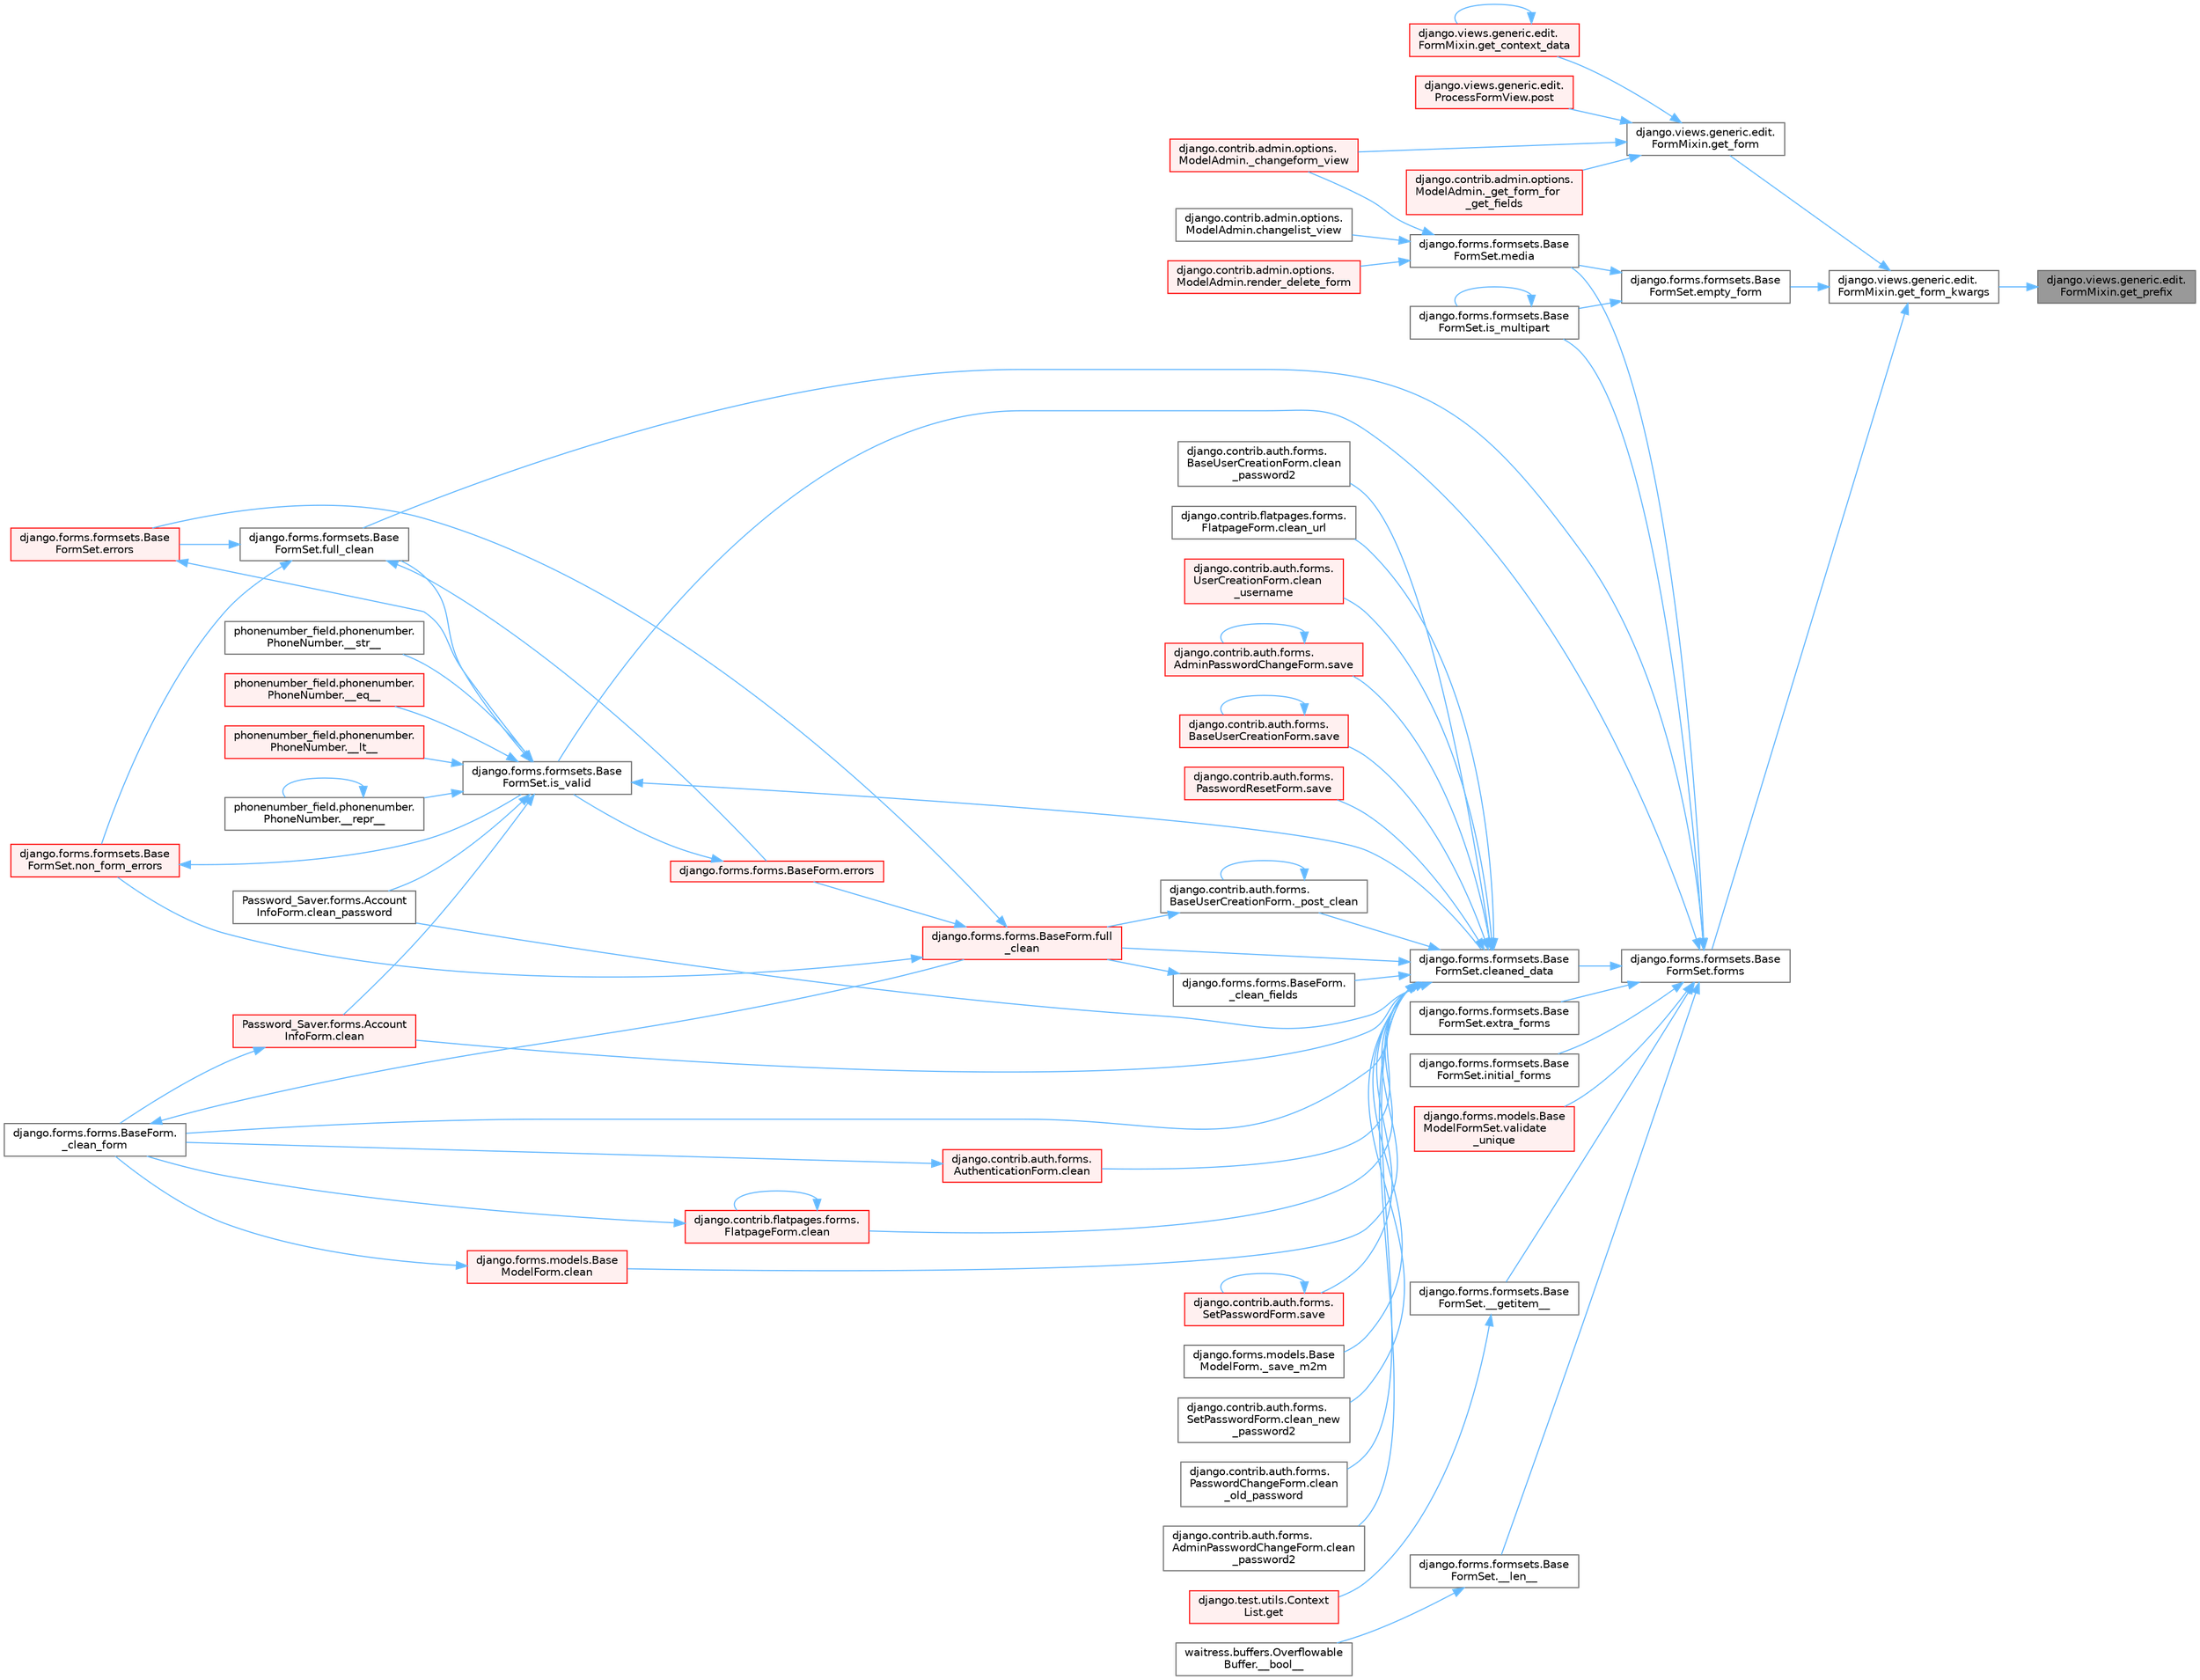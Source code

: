 digraph "django.views.generic.edit.FormMixin.get_prefix"
{
 // LATEX_PDF_SIZE
  bgcolor="transparent";
  edge [fontname=Helvetica,fontsize=10,labelfontname=Helvetica,labelfontsize=10];
  node [fontname=Helvetica,fontsize=10,shape=box,height=0.2,width=0.4];
  rankdir="RL";
  Node1 [id="Node000001",label="django.views.generic.edit.\lFormMixin.get_prefix",height=0.2,width=0.4,color="gray40", fillcolor="grey60", style="filled", fontcolor="black",tooltip=" "];
  Node1 -> Node2 [id="edge1_Node000001_Node000002",dir="back",color="steelblue1",style="solid",tooltip=" "];
  Node2 [id="Node000002",label="django.views.generic.edit.\lFormMixin.get_form_kwargs",height=0.2,width=0.4,color="grey40", fillcolor="white", style="filled",URL="$classdjango_1_1views_1_1generic_1_1edit_1_1_form_mixin.html#a7e8c141b6c4efa8727e7f06322969249",tooltip=" "];
  Node2 -> Node3 [id="edge2_Node000002_Node000003",dir="back",color="steelblue1",style="solid",tooltip=" "];
  Node3 [id="Node000003",label="django.forms.formsets.Base\lFormSet.empty_form",height=0.2,width=0.4,color="grey40", fillcolor="white", style="filled",URL="$classdjango_1_1forms_1_1formsets_1_1_base_form_set.html#a69a56ef37f740ee182c119cf62cf42a1",tooltip=" "];
  Node3 -> Node4 [id="edge3_Node000003_Node000004",dir="back",color="steelblue1",style="solid",tooltip=" "];
  Node4 [id="Node000004",label="django.forms.formsets.Base\lFormSet.is_multipart",height=0.2,width=0.4,color="grey40", fillcolor="white", style="filled",URL="$classdjango_1_1forms_1_1formsets_1_1_base_form_set.html#a70cb5455998cfb8556810d3215d617c8",tooltip=" "];
  Node4 -> Node4 [id="edge4_Node000004_Node000004",dir="back",color="steelblue1",style="solid",tooltip=" "];
  Node3 -> Node5 [id="edge5_Node000003_Node000005",dir="back",color="steelblue1",style="solid",tooltip=" "];
  Node5 [id="Node000005",label="django.forms.formsets.Base\lFormSet.media",height=0.2,width=0.4,color="grey40", fillcolor="white", style="filled",URL="$classdjango_1_1forms_1_1formsets_1_1_base_form_set.html#a6f8913e4888f6eb8afa928cf91e9c8f9",tooltip=" "];
  Node5 -> Node6 [id="edge6_Node000005_Node000006",dir="back",color="steelblue1",style="solid",tooltip=" "];
  Node6 [id="Node000006",label="django.contrib.admin.options.\lModelAdmin._changeform_view",height=0.2,width=0.4,color="red", fillcolor="#FFF0F0", style="filled",URL="$classdjango_1_1contrib_1_1admin_1_1options_1_1_model_admin.html#a06082f9f8128d66a16cda8098c673dae",tooltip=" "];
  Node5 -> Node10 [id="edge7_Node000005_Node000010",dir="back",color="steelblue1",style="solid",tooltip=" "];
  Node10 [id="Node000010",label="django.contrib.admin.options.\lModelAdmin.changelist_view",height=0.2,width=0.4,color="grey40", fillcolor="white", style="filled",URL="$classdjango_1_1contrib_1_1admin_1_1options_1_1_model_admin.html#af5f3d8010317ded7325e649561a4d909",tooltip=" "];
  Node5 -> Node11 [id="edge8_Node000005_Node000011",dir="back",color="steelblue1",style="solid",tooltip=" "];
  Node11 [id="Node000011",label="django.contrib.admin.options.\lModelAdmin.render_delete_form",height=0.2,width=0.4,color="red", fillcolor="#FFF0F0", style="filled",URL="$classdjango_1_1contrib_1_1admin_1_1options_1_1_model_admin.html#a027ffc94c0e782bdb539dab9e58d293f",tooltip=" "];
  Node2 -> Node14 [id="edge9_Node000002_Node000014",dir="back",color="steelblue1",style="solid",tooltip=" "];
  Node14 [id="Node000014",label="django.forms.formsets.Base\lFormSet.forms",height=0.2,width=0.4,color="grey40", fillcolor="white", style="filled",URL="$classdjango_1_1forms_1_1formsets_1_1_base_form_set.html#a398234150267aa3c6dceaa20a7a507f1",tooltip=" "];
  Node14 -> Node15 [id="edge10_Node000014_Node000015",dir="back",color="steelblue1",style="solid",tooltip=" "];
  Node15 [id="Node000015",label="django.forms.formsets.Base\lFormSet.__getitem__",height=0.2,width=0.4,color="grey40", fillcolor="white", style="filled",URL="$classdjango_1_1forms_1_1formsets_1_1_base_form_set.html#a3ed6460d03a41c30d519e9170d0a17cc",tooltip=" "];
  Node15 -> Node16 [id="edge11_Node000015_Node000016",dir="back",color="steelblue1",style="solid",tooltip=" "];
  Node16 [id="Node000016",label="django.test.utils.Context\lList.get",height=0.2,width=0.4,color="red", fillcolor="#FFF0F0", style="filled",URL="$classdjango_1_1test_1_1utils_1_1_context_list.html#a1797663a8ac92f44dcb9ad281a896842",tooltip=" "];
  Node14 -> Node3176 [id="edge12_Node000014_Node003176",dir="back",color="steelblue1",style="solid",tooltip=" "];
  Node3176 [id="Node003176",label="django.forms.formsets.Base\lFormSet.__len__",height=0.2,width=0.4,color="grey40", fillcolor="white", style="filled",URL="$classdjango_1_1forms_1_1formsets_1_1_base_form_set.html#aa8c1dfbddcb29c04ad7bf814137b3c36",tooltip=" "];
  Node3176 -> Node654 [id="edge13_Node003176_Node000654",dir="back",color="steelblue1",style="solid",tooltip=" "];
  Node654 [id="Node000654",label="waitress.buffers.Overflowable\lBuffer.__bool__",height=0.2,width=0.4,color="grey40", fillcolor="white", style="filled",URL="$classwaitress_1_1buffers_1_1_overflowable_buffer.html#afb6d9eccdeea0e50b91f9281878e017a",tooltip=" "];
  Node14 -> Node1773 [id="edge14_Node000014_Node001773",dir="back",color="steelblue1",style="solid",tooltip=" "];
  Node1773 [id="Node001773",label="django.forms.formsets.Base\lFormSet.cleaned_data",height=0.2,width=0.4,color="grey40", fillcolor="white", style="filled",URL="$classdjango_1_1forms_1_1formsets_1_1_base_form_set.html#ae51d85dd3faa160668adba372c4e87f7",tooltip=" "];
  Node1773 -> Node1774 [id="edge15_Node001773_Node001774",dir="back",color="steelblue1",style="solid",tooltip=" "];
  Node1774 [id="Node001774",label="django.forms.forms.BaseForm.\l_clean_fields",height=0.2,width=0.4,color="grey40", fillcolor="white", style="filled",URL="$classdjango_1_1forms_1_1forms_1_1_base_form.html#a38e014bdeb1b8c2092ec5762f1833d9a",tooltip=" "];
  Node1774 -> Node638 [id="edge16_Node001774_Node000638",dir="back",color="steelblue1",style="solid",tooltip=" "];
  Node638 [id="Node000638",label="django.forms.forms.BaseForm.full\l_clean",height=0.2,width=0.4,color="red", fillcolor="#FFF0F0", style="filled",URL="$classdjango_1_1forms_1_1forms_1_1_base_form.html#a396d2448f658dc84a0f0b473ffaae918",tooltip=" "];
  Node638 -> Node640 [id="edge17_Node000638_Node000640",dir="back",color="steelblue1",style="solid",tooltip=" "];
  Node640 [id="Node000640",label="django.forms.forms.BaseForm.errors",height=0.2,width=0.4,color="red", fillcolor="#FFF0F0", style="filled",URL="$classdjango_1_1forms_1_1forms_1_1_base_form.html#aca47cb75eb6c321d1c429b33eca94d49",tooltip=" "];
  Node640 -> Node1792 [id="edge18_Node000640_Node001792",dir="back",color="steelblue1",style="solid",tooltip=" "];
  Node1792 [id="Node001792",label="django.forms.formsets.Base\lFormSet.is_valid",height=0.2,width=0.4,color="grey40", fillcolor="white", style="filled",URL="$classdjango_1_1forms_1_1formsets_1_1_base_form_set.html#a713477cfb7c01e723400df62b49c250c",tooltip=" "];
  Node1792 -> Node1767 [id="edge19_Node001792_Node001767",dir="back",color="steelblue1",style="solid",tooltip=" "];
  Node1767 [id="Node001767",label="phonenumber_field.phonenumber.\lPhoneNumber.__eq__",height=0.2,width=0.4,color="red", fillcolor="#FFF0F0", style="filled",URL="$classphonenumber__field_1_1phonenumber_1_1_phone_number.html#a999c32cd1bfa2dd5c7df70781b09c68b",tooltip=" "];
  Node1792 -> Node1768 [id="edge20_Node001792_Node001768",dir="back",color="steelblue1",style="solid",tooltip=" "];
  Node1768 [id="Node001768",label="phonenumber_field.phonenumber.\lPhoneNumber.__lt__",height=0.2,width=0.4,color="red", fillcolor="#FFF0F0", style="filled",URL="$classphonenumber__field_1_1phonenumber_1_1_phone_number.html#ab94d02fbeda1355644c6c1b3d6f3d9ba",tooltip=" "];
  Node1792 -> Node1769 [id="edge21_Node001792_Node001769",dir="back",color="steelblue1",style="solid",tooltip=" "];
  Node1769 [id="Node001769",label="phonenumber_field.phonenumber.\lPhoneNumber.__repr__",height=0.2,width=0.4,color="grey40", fillcolor="white", style="filled",URL="$classphonenumber__field_1_1phonenumber_1_1_phone_number.html#a5420c965a5ecfad87cb6bce245cd91a5",tooltip=" "];
  Node1769 -> Node1769 [id="edge22_Node001769_Node001769",dir="back",color="steelblue1",style="solid",tooltip=" "];
  Node1792 -> Node1770 [id="edge23_Node001792_Node001770",dir="back",color="steelblue1",style="solid",tooltip=" "];
  Node1770 [id="Node001770",label="phonenumber_field.phonenumber.\lPhoneNumber.__str__",height=0.2,width=0.4,color="grey40", fillcolor="white", style="filled",URL="$classphonenumber__field_1_1phonenumber_1_1_phone_number.html#a773f55fba29310ea2218e4bbca83ba6d",tooltip=" "];
  Node1792 -> Node1771 [id="edge24_Node001792_Node001771",dir="back",color="steelblue1",style="solid",tooltip=" "];
  Node1771 [id="Node001771",label="Password_Saver.forms.Account\lInfoForm.clean",height=0.2,width=0.4,color="red", fillcolor="#FFF0F0", style="filled",URL="$class_password___saver_1_1forms_1_1_account_info_form.html#a89126d6030ebafc64c8aeeb352113c54",tooltip=" "];
  Node1771 -> Node637 [id="edge25_Node001771_Node000637",dir="back",color="steelblue1",style="solid",tooltip=" "];
  Node637 [id="Node000637",label="django.forms.forms.BaseForm.\l_clean_form",height=0.2,width=0.4,color="grey40", fillcolor="white", style="filled",URL="$classdjango_1_1forms_1_1forms_1_1_base_form.html#ae5eed108001c1a75985b75174fe23f1f",tooltip=" "];
  Node637 -> Node638 [id="edge26_Node000637_Node000638",dir="back",color="steelblue1",style="solid",tooltip=" "];
  Node1792 -> Node1772 [id="edge27_Node001792_Node001772",dir="back",color="steelblue1",style="solid",tooltip=" "];
  Node1772 [id="Node001772",label="Password_Saver.forms.Account\lInfoForm.clean_password",height=0.2,width=0.4,color="grey40", fillcolor="white", style="filled",URL="$class_password___saver_1_1forms_1_1_account_info_form.html#a6397d8e90a910bed34ed0ebcf5f74a4e",tooltip=" "];
  Node1792 -> Node1773 [id="edge28_Node001792_Node001773",dir="back",color="steelblue1",style="solid",tooltip=" "];
  Node1792 -> Node1793 [id="edge29_Node001792_Node001793",dir="back",color="steelblue1",style="solid",tooltip=" "];
  Node1793 [id="Node001793",label="django.forms.formsets.Base\lFormSet.full_clean",height=0.2,width=0.4,color="grey40", fillcolor="white", style="filled",URL="$classdjango_1_1forms_1_1formsets_1_1_base_form_set.html#aa475bdb58853c14bfcd93bd7b494e3b1",tooltip=" "];
  Node1793 -> Node640 [id="edge30_Node001793_Node000640",dir="back",color="steelblue1",style="solid",tooltip=" "];
  Node1793 -> Node680 [id="edge31_Node001793_Node000680",dir="back",color="steelblue1",style="solid",tooltip=" "];
  Node680 [id="Node000680",label="django.forms.formsets.Base\lFormSet.errors",height=0.2,width=0.4,color="red", fillcolor="#FFF0F0", style="filled",URL="$classdjango_1_1forms_1_1formsets_1_1_base_form_set.html#a9e249e2240c3ae2775249e3d3da42020",tooltip=" "];
  Node680 -> Node1792 [id="edge32_Node000680_Node001792",dir="back",color="steelblue1",style="solid",tooltip=" "];
  Node1793 -> Node1794 [id="edge33_Node001793_Node001794",dir="back",color="steelblue1",style="solid",tooltip=" "];
  Node1794 [id="Node001794",label="django.forms.formsets.Base\lFormSet.non_form_errors",height=0.2,width=0.4,color="red", fillcolor="#FFF0F0", style="filled",URL="$classdjango_1_1forms_1_1formsets_1_1_base_form_set.html#a8b499fb5fdd72c59134bf40aeac2de3c",tooltip=" "];
  Node1794 -> Node1792 [id="edge34_Node001794_Node001792",dir="back",color="steelblue1",style="solid",tooltip=" "];
  Node638 -> Node680 [id="edge35_Node000638_Node000680",dir="back",color="steelblue1",style="solid",tooltip=" "];
  Node638 -> Node1794 [id="edge36_Node000638_Node001794",dir="back",color="steelblue1",style="solid",tooltip=" "];
  Node1773 -> Node637 [id="edge37_Node001773_Node000637",dir="back",color="steelblue1",style="solid",tooltip=" "];
  Node1773 -> Node1775 [id="edge38_Node001773_Node001775",dir="back",color="steelblue1",style="solid",tooltip=" "];
  Node1775 [id="Node001775",label="django.contrib.auth.forms.\lBaseUserCreationForm._post_clean",height=0.2,width=0.4,color="grey40", fillcolor="white", style="filled",URL="$classdjango_1_1contrib_1_1auth_1_1forms_1_1_base_user_creation_form.html#aa7775ca44825f4bfa9262b10a9c0281c",tooltip=" "];
  Node1775 -> Node1775 [id="edge39_Node001775_Node001775",dir="back",color="steelblue1",style="solid",tooltip=" "];
  Node1775 -> Node638 [id="edge40_Node001775_Node000638",dir="back",color="steelblue1",style="solid",tooltip=" "];
  Node1773 -> Node1776 [id="edge41_Node001773_Node001776",dir="back",color="steelblue1",style="solid",tooltip=" "];
  Node1776 [id="Node001776",label="django.forms.models.Base\lModelForm._save_m2m",height=0.2,width=0.4,color="grey40", fillcolor="white", style="filled",URL="$classdjango_1_1forms_1_1models_1_1_base_model_form.html#a8e143465fa5977b65ce53f521fa65067",tooltip=" "];
  Node1773 -> Node678 [id="edge42_Node001773_Node000678",dir="back",color="steelblue1",style="solid",tooltip=" "];
  Node678 [id="Node000678",label="django.contrib.auth.forms.\lAuthenticationForm.clean",height=0.2,width=0.4,color="red", fillcolor="#FFF0F0", style="filled",URL="$classdjango_1_1contrib_1_1auth_1_1forms_1_1_authentication_form.html#a92d28be6696caa8d1b7068eefe81793a",tooltip=" "];
  Node678 -> Node637 [id="edge43_Node000678_Node000637",dir="back",color="steelblue1",style="solid",tooltip=" "];
  Node1773 -> Node1777 [id="edge44_Node001773_Node001777",dir="back",color="steelblue1",style="solid",tooltip=" "];
  Node1777 [id="Node001777",label="django.contrib.flatpages.forms.\lFlatpageForm.clean",height=0.2,width=0.4,color="red", fillcolor="#FFF0F0", style="filled",URL="$classdjango_1_1contrib_1_1flatpages_1_1forms_1_1_flatpage_form.html#a0deb29d4415dbd84c765b5972de07e52",tooltip=" "];
  Node1777 -> Node637 [id="edge45_Node001777_Node000637",dir="back",color="steelblue1",style="solid",tooltip=" "];
  Node1777 -> Node1777 [id="edge46_Node001777_Node001777",dir="back",color="steelblue1",style="solid",tooltip=" "];
  Node1773 -> Node1778 [id="edge47_Node001773_Node001778",dir="back",color="steelblue1",style="solid",tooltip=" "];
  Node1778 [id="Node001778",label="django.forms.models.Base\lModelForm.clean",height=0.2,width=0.4,color="red", fillcolor="#FFF0F0", style="filled",URL="$classdjango_1_1forms_1_1models_1_1_base_model_form.html#a6a374c3b609f402d6566b2ee3ff98672",tooltip=" "];
  Node1778 -> Node637 [id="edge48_Node001778_Node000637",dir="back",color="steelblue1",style="solid",tooltip=" "];
  Node1773 -> Node1771 [id="edge49_Node001773_Node001771",dir="back",color="steelblue1",style="solid",tooltip=" "];
  Node1773 -> Node1779 [id="edge50_Node001773_Node001779",dir="back",color="steelblue1",style="solid",tooltip=" "];
  Node1779 [id="Node001779",label="django.contrib.auth.forms.\lSetPasswordForm.clean_new\l_password2",height=0.2,width=0.4,color="grey40", fillcolor="white", style="filled",URL="$classdjango_1_1contrib_1_1auth_1_1forms_1_1_set_password_form.html#aefb49bddbbf63909718ecac6718b609d",tooltip=" "];
  Node1773 -> Node1780 [id="edge51_Node001773_Node001780",dir="back",color="steelblue1",style="solid",tooltip=" "];
  Node1780 [id="Node001780",label="django.contrib.auth.forms.\lPasswordChangeForm.clean\l_old_password",height=0.2,width=0.4,color="grey40", fillcolor="white", style="filled",URL="$classdjango_1_1contrib_1_1auth_1_1forms_1_1_password_change_form.html#a4d339cd14a321ba76cb6caf226c56d8d",tooltip=" "];
  Node1773 -> Node1772 [id="edge52_Node001773_Node001772",dir="back",color="steelblue1",style="solid",tooltip=" "];
  Node1773 -> Node1781 [id="edge53_Node001773_Node001781",dir="back",color="steelblue1",style="solid",tooltip=" "];
  Node1781 [id="Node001781",label="django.contrib.auth.forms.\lAdminPasswordChangeForm.clean\l_password2",height=0.2,width=0.4,color="grey40", fillcolor="white", style="filled",URL="$classdjango_1_1contrib_1_1auth_1_1forms_1_1_admin_password_change_form.html#a7e2cc7b4982538a54fc20fb155285496",tooltip=" "];
  Node1773 -> Node1782 [id="edge54_Node001773_Node001782",dir="back",color="steelblue1",style="solid",tooltip=" "];
  Node1782 [id="Node001782",label="django.contrib.auth.forms.\lBaseUserCreationForm.clean\l_password2",height=0.2,width=0.4,color="grey40", fillcolor="white", style="filled",URL="$classdjango_1_1contrib_1_1auth_1_1forms_1_1_base_user_creation_form.html#afe0d67cb9bbafa947e8c7ba75e6b8dd2",tooltip=" "];
  Node1773 -> Node1783 [id="edge55_Node001773_Node001783",dir="back",color="steelblue1",style="solid",tooltip=" "];
  Node1783 [id="Node001783",label="django.contrib.flatpages.forms.\lFlatpageForm.clean_url",height=0.2,width=0.4,color="grey40", fillcolor="white", style="filled",URL="$classdjango_1_1contrib_1_1flatpages_1_1forms_1_1_flatpage_form.html#a754fc61d64c13e49b6efd2b81954180c",tooltip=" "];
  Node1773 -> Node1784 [id="edge56_Node001773_Node001784",dir="back",color="steelblue1",style="solid",tooltip=" "];
  Node1784 [id="Node001784",label="django.contrib.auth.forms.\lUserCreationForm.clean\l_username",height=0.2,width=0.4,color="red", fillcolor="#FFF0F0", style="filled",URL="$classdjango_1_1contrib_1_1auth_1_1forms_1_1_user_creation_form.html#ab825a1782c52e0106904118ba584f68d",tooltip=" "];
  Node1773 -> Node638 [id="edge57_Node001773_Node000638",dir="back",color="steelblue1",style="solid",tooltip=" "];
  Node1773 -> Node1788 [id="edge58_Node001773_Node001788",dir="back",color="steelblue1",style="solid",tooltip=" "];
  Node1788 [id="Node001788",label="django.contrib.auth.forms.\lAdminPasswordChangeForm.save",height=0.2,width=0.4,color="red", fillcolor="#FFF0F0", style="filled",URL="$classdjango_1_1contrib_1_1auth_1_1forms_1_1_admin_password_change_form.html#ae15e853bc0c64b8b061876b4987d63fc",tooltip=" "];
  Node1788 -> Node1788 [id="edge59_Node001788_Node001788",dir="back",color="steelblue1",style="solid",tooltip=" "];
  Node1773 -> Node1789 [id="edge60_Node001773_Node001789",dir="back",color="steelblue1",style="solid",tooltip=" "];
  Node1789 [id="Node001789",label="django.contrib.auth.forms.\lBaseUserCreationForm.save",height=0.2,width=0.4,color="red", fillcolor="#FFF0F0", style="filled",URL="$classdjango_1_1contrib_1_1auth_1_1forms_1_1_base_user_creation_form.html#a5375478a3c6ff7c9d6983081bb2e46c0",tooltip=" "];
  Node1789 -> Node1789 [id="edge61_Node001789_Node001789",dir="back",color="steelblue1",style="solid",tooltip=" "];
  Node1773 -> Node1790 [id="edge62_Node001773_Node001790",dir="back",color="steelblue1",style="solid",tooltip=" "];
  Node1790 [id="Node001790",label="django.contrib.auth.forms.\lPasswordResetForm.save",height=0.2,width=0.4,color="red", fillcolor="#FFF0F0", style="filled",URL="$classdjango_1_1contrib_1_1auth_1_1forms_1_1_password_reset_form.html#a08fea86409996b9e4ceb5515c94c15be",tooltip=" "];
  Node1773 -> Node1791 [id="edge63_Node001773_Node001791",dir="back",color="steelblue1",style="solid",tooltip=" "];
  Node1791 [id="Node001791",label="django.contrib.auth.forms.\lSetPasswordForm.save",height=0.2,width=0.4,color="red", fillcolor="#FFF0F0", style="filled",URL="$classdjango_1_1contrib_1_1auth_1_1forms_1_1_set_password_form.html#ac95fe41703972b1012ff86602e2d4896",tooltip=" "];
  Node1791 -> Node1791 [id="edge64_Node001791_Node001791",dir="back",color="steelblue1",style="solid",tooltip=" "];
  Node14 -> Node1900 [id="edge65_Node000014_Node001900",dir="back",color="steelblue1",style="solid",tooltip=" "];
  Node1900 [id="Node001900",label="django.forms.formsets.Base\lFormSet.extra_forms",height=0.2,width=0.4,color="grey40", fillcolor="white", style="filled",URL="$classdjango_1_1forms_1_1formsets_1_1_base_form_set.html#a80e8dd7968259b3ccdfd86ac190c342a",tooltip=" "];
  Node14 -> Node1793 [id="edge66_Node000014_Node001793",dir="back",color="steelblue1",style="solid",tooltip=" "];
  Node14 -> Node1901 [id="edge67_Node000014_Node001901",dir="back",color="steelblue1",style="solid",tooltip=" "];
  Node1901 [id="Node001901",label="django.forms.formsets.Base\lFormSet.initial_forms",height=0.2,width=0.4,color="grey40", fillcolor="white", style="filled",URL="$classdjango_1_1forms_1_1formsets_1_1_base_form_set.html#a36a0e4b12f42f368c74d3a704cc58d03",tooltip=" "];
  Node14 -> Node4 [id="edge68_Node000014_Node000004",dir="back",color="steelblue1",style="solid",tooltip=" "];
  Node14 -> Node1792 [id="edge69_Node000014_Node001792",dir="back",color="steelblue1",style="solid",tooltip=" "];
  Node14 -> Node5 [id="edge70_Node000014_Node000005",dir="back",color="steelblue1",style="solid",tooltip=" "];
  Node14 -> Node3177 [id="edge71_Node000014_Node003177",dir="back",color="steelblue1",style="solid",tooltip=" "];
  Node3177 [id="Node003177",label="django.forms.models.Base\lModelFormSet.validate\l_unique",height=0.2,width=0.4,color="red", fillcolor="#FFF0F0", style="filled",URL="$classdjango_1_1forms_1_1models_1_1_base_model_form_set.html#a0d01f97a86fd02a126b2fd51d02fd07d",tooltip=" "];
  Node2 -> Node2913 [id="edge72_Node000002_Node002913",dir="back",color="steelblue1",style="solid",tooltip=" "];
  Node2913 [id="Node002913",label="django.views.generic.edit.\lFormMixin.get_form",height=0.2,width=0.4,color="grey40", fillcolor="white", style="filled",URL="$classdjango_1_1views_1_1generic_1_1edit_1_1_form_mixin.html#af3ab4348d2bf2a9b5ceb04c079a20ea5",tooltip=" "];
  Node2913 -> Node6 [id="edge73_Node002913_Node000006",dir="back",color="steelblue1",style="solid",tooltip=" "];
  Node2913 -> Node2914 [id="edge74_Node002913_Node002914",dir="back",color="steelblue1",style="solid",tooltip=" "];
  Node2914 [id="Node002914",label="django.contrib.admin.options.\lModelAdmin._get_form_for\l_get_fields",height=0.2,width=0.4,color="red", fillcolor="#FFF0F0", style="filled",URL="$classdjango_1_1contrib_1_1admin_1_1options_1_1_model_admin.html#a933e77f90faca22f9caf6b89abb99d94",tooltip=" "];
  Node2913 -> Node2918 [id="edge75_Node002913_Node002918",dir="back",color="steelblue1",style="solid",tooltip=" "];
  Node2918 [id="Node002918",label="django.views.generic.edit.\lFormMixin.get_context_data",height=0.2,width=0.4,color="red", fillcolor="#FFF0F0", style="filled",URL="$classdjango_1_1views_1_1generic_1_1edit_1_1_form_mixin.html#acde4b1eaeec02ebbce51ac4355653d5b",tooltip=" "];
  Node2918 -> Node2918 [id="edge76_Node002918_Node002918",dir="back",color="steelblue1",style="solid",tooltip=" "];
  Node2913 -> Node2233 [id="edge77_Node002913_Node002233",dir="back",color="steelblue1",style="solid",tooltip=" "];
  Node2233 [id="Node002233",label="django.views.generic.edit.\lProcessFormView.post",height=0.2,width=0.4,color="red", fillcolor="#FFF0F0", style="filled",URL="$classdjango_1_1views_1_1generic_1_1edit_1_1_process_form_view.html#a6cf9ff8c9dd22e940a921672ddd1fa0e",tooltip=" "];
}
